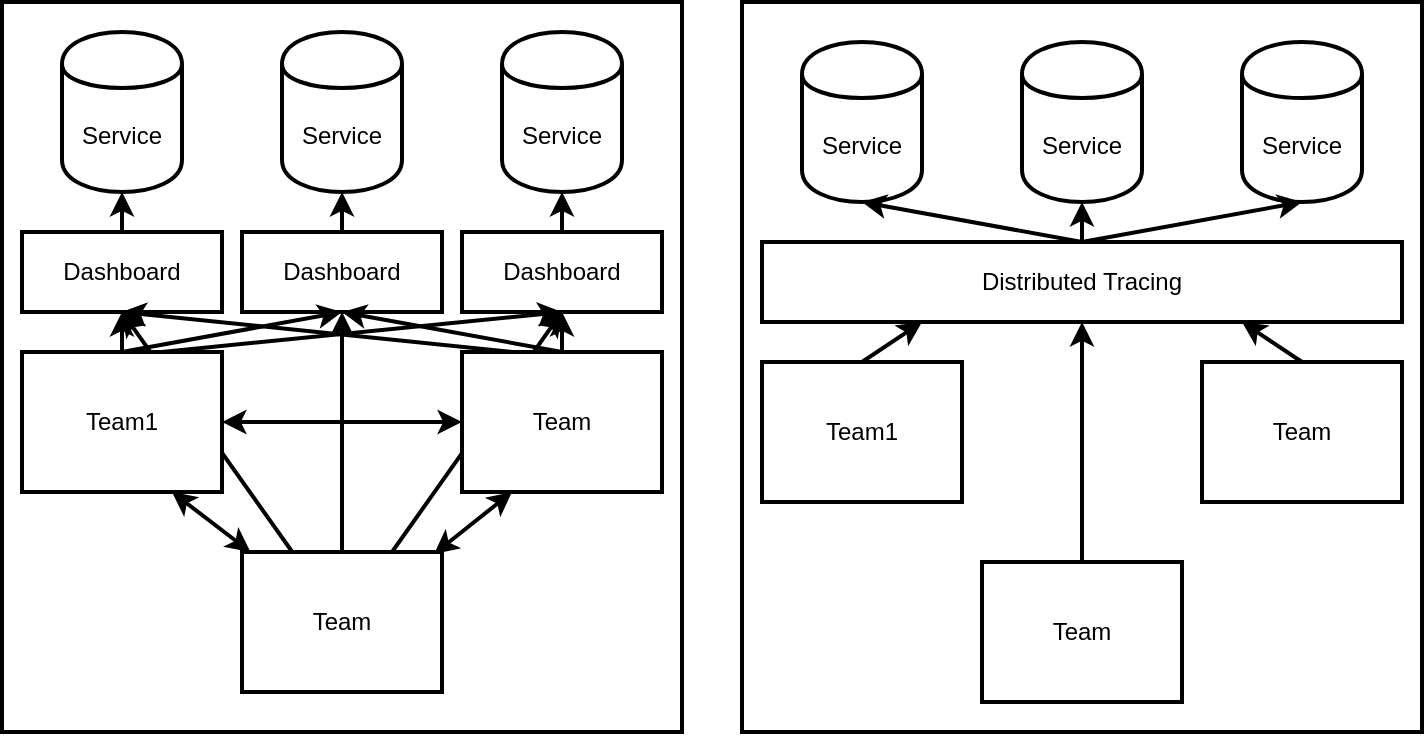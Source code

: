 <mxfile version="10.9.2" type="device"><diagram id="evc3kS7iK5cuC-B_Bo2O" name="Page-1"><mxGraphModel dx="921" dy="694" grid="1" gridSize="10" guides="1" tooltips="1" connect="1" arrows="1" fold="1" page="1" pageScale="1" pageWidth="850" pageHeight="1100" math="0" shadow="0"><root><mxCell id="0"/><mxCell id="1" parent="0"/><mxCell id="wb1BPbZRn9SQ5N-4fJ_Z-46" value="" style="rounded=0;whiteSpace=wrap;html=1;strokeWidth=2;" vertex="1" parent="1"><mxGeometry x="420" y="125" width="340" height="365" as="geometry"/></mxCell><mxCell id="wb1BPbZRn9SQ5N-4fJ_Z-45" value="" style="rounded=0;whiteSpace=wrap;html=1;strokeWidth=2;" vertex="1" parent="1"><mxGeometry x="50" y="125" width="340" height="365" as="geometry"/></mxCell><mxCell id="wb1BPbZRn9SQ5N-4fJ_Z-1" value="Service" style="shape=cylinder;whiteSpace=wrap;html=1;boundedLbl=1;backgroundOutline=1;strokeWidth=2;" vertex="1" parent="1"><mxGeometry x="80" y="140" width="60" height="80" as="geometry"/></mxCell><mxCell id="wb1BPbZRn9SQ5N-4fJ_Z-2" value="Service" style="shape=cylinder;whiteSpace=wrap;html=1;boundedLbl=1;backgroundOutline=1;strokeWidth=2;" vertex="1" parent="1"><mxGeometry x="190" y="140" width="60" height="80" as="geometry"/></mxCell><mxCell id="wb1BPbZRn9SQ5N-4fJ_Z-3" value="Dashboard" style="rounded=0;whiteSpace=wrap;html=1;strokeWidth=2;" vertex="1" parent="1"><mxGeometry x="60" y="240" width="100" height="40" as="geometry"/></mxCell><mxCell id="wb1BPbZRn9SQ5N-4fJ_Z-4" value="Dashboard" style="rounded=0;whiteSpace=wrap;html=1;strokeWidth=2;" vertex="1" parent="1"><mxGeometry x="170" y="240" width="100" height="40" as="geometry"/></mxCell><mxCell id="wb1BPbZRn9SQ5N-4fJ_Z-5" value="Service" style="shape=cylinder;whiteSpace=wrap;html=1;boundedLbl=1;backgroundOutline=1;strokeWidth=2;" vertex="1" parent="1"><mxGeometry x="300" y="140" width="60" height="80" as="geometry"/></mxCell><mxCell id="wb1BPbZRn9SQ5N-4fJ_Z-6" value="Dashboard" style="rounded=0;whiteSpace=wrap;html=1;strokeWidth=2;" vertex="1" parent="1"><mxGeometry x="280" y="240" width="100" height="40" as="geometry"/></mxCell><mxCell id="wb1BPbZRn9SQ5N-4fJ_Z-7" value="" style="endArrow=classic;html=1;entryX=0.5;entryY=1;entryDx=0;entryDy=0;exitX=0.5;exitY=0;exitDx=0;exitDy=0;strokeWidth=2;" edge="1" parent="1" source="wb1BPbZRn9SQ5N-4fJ_Z-3" target="wb1BPbZRn9SQ5N-4fJ_Z-1"><mxGeometry width="50" height="50" relative="1" as="geometry"><mxPoint x="60" y="350" as="sourcePoint"/><mxPoint x="110" y="300" as="targetPoint"/></mxGeometry></mxCell><mxCell id="wb1BPbZRn9SQ5N-4fJ_Z-8" value="" style="endArrow=classic;html=1;entryX=0.5;entryY=1;entryDx=0;entryDy=0;exitX=0.5;exitY=0;exitDx=0;exitDy=0;strokeWidth=2;" edge="1" parent="1" source="wb1BPbZRn9SQ5N-4fJ_Z-6" target="wb1BPbZRn9SQ5N-4fJ_Z-5"><mxGeometry width="50" height="50" relative="1" as="geometry"><mxPoint x="60" y="350" as="sourcePoint"/><mxPoint x="110" y="300" as="targetPoint"/></mxGeometry></mxCell><mxCell id="wb1BPbZRn9SQ5N-4fJ_Z-9" value="" style="endArrow=classic;html=1;entryX=0.5;entryY=1;entryDx=0;entryDy=0;exitX=0.5;exitY=0;exitDx=0;exitDy=0;strokeWidth=2;" edge="1" parent="1" source="wb1BPbZRn9SQ5N-4fJ_Z-4" target="wb1BPbZRn9SQ5N-4fJ_Z-2"><mxGeometry width="50" height="50" relative="1" as="geometry"><mxPoint x="50" y="430" as="sourcePoint"/><mxPoint x="100" y="380" as="targetPoint"/></mxGeometry></mxCell><mxCell id="wb1BPbZRn9SQ5N-4fJ_Z-13" value="Team" style="rounded=0;whiteSpace=wrap;html=1;strokeWidth=2;" vertex="1" parent="1"><mxGeometry x="170" y="400" width="100" height="70" as="geometry"/></mxCell><mxCell id="wb1BPbZRn9SQ5N-4fJ_Z-18" value="" style="endArrow=classic;startArrow=classic;html=1;entryX=0;entryY=0.5;entryDx=0;entryDy=0;exitX=1;exitY=0.5;exitDx=0;exitDy=0;strokeWidth=2;" edge="1" parent="1" source="wb1BPbZRn9SQ5N-4fJ_Z-12" target="wb1BPbZRn9SQ5N-4fJ_Z-14"><mxGeometry width="50" height="50" relative="1" as="geometry"><mxPoint x="60" y="540" as="sourcePoint"/><mxPoint x="110" y="490" as="targetPoint"/></mxGeometry></mxCell><mxCell id="wb1BPbZRn9SQ5N-4fJ_Z-19" value="" style="endArrow=classic;startArrow=classic;html=1;exitX=0.75;exitY=1;exitDx=0;exitDy=0;strokeWidth=2;" edge="1" parent="1" source="wb1BPbZRn9SQ5N-4fJ_Z-12" target="wb1BPbZRn9SQ5N-4fJ_Z-13"><mxGeometry width="50" height="50" relative="1" as="geometry"><mxPoint x="170" y="345" as="sourcePoint"/><mxPoint x="290" y="345" as="targetPoint"/></mxGeometry></mxCell><mxCell id="wb1BPbZRn9SQ5N-4fJ_Z-20" value="" style="endArrow=classic;startArrow=classic;html=1;exitX=0.25;exitY=1;exitDx=0;exitDy=0;strokeWidth=2;" edge="1" parent="1" source="wb1BPbZRn9SQ5N-4fJ_Z-14"><mxGeometry width="50" height="50" relative="1" as="geometry"><mxPoint x="145" y="380" as="sourcePoint"/><mxPoint x="266" y="401" as="targetPoint"/></mxGeometry></mxCell><mxCell id="wb1BPbZRn9SQ5N-4fJ_Z-21" value="Service" style="shape=cylinder;whiteSpace=wrap;html=1;boundedLbl=1;backgroundOutline=1;strokeWidth=2;" vertex="1" parent="1"><mxGeometry x="450" y="145" width="60" height="80" as="geometry"/></mxCell><mxCell id="wb1BPbZRn9SQ5N-4fJ_Z-22" value="Service" style="shape=cylinder;whiteSpace=wrap;html=1;boundedLbl=1;backgroundOutline=1;strokeWidth=2;" vertex="1" parent="1"><mxGeometry x="560" y="145" width="60" height="80" as="geometry"/></mxCell><mxCell id="wb1BPbZRn9SQ5N-4fJ_Z-23" value="Distributed Tracing" style="rounded=0;whiteSpace=wrap;html=1;strokeWidth=2;" vertex="1" parent="1"><mxGeometry x="430" y="245" width="320" height="40" as="geometry"/></mxCell><mxCell id="wb1BPbZRn9SQ5N-4fJ_Z-25" value="Service" style="shape=cylinder;whiteSpace=wrap;html=1;boundedLbl=1;backgroundOutline=1;strokeWidth=2;" vertex="1" parent="1"><mxGeometry x="670" y="145" width="60" height="80" as="geometry"/></mxCell><mxCell id="wb1BPbZRn9SQ5N-4fJ_Z-27" value="" style="endArrow=classic;html=1;entryX=0.5;entryY=1;entryDx=0;entryDy=0;exitX=0.5;exitY=0;exitDx=0;exitDy=0;strokeWidth=2;" edge="1" parent="1" source="wb1BPbZRn9SQ5N-4fJ_Z-23" target="wb1BPbZRn9SQ5N-4fJ_Z-21"><mxGeometry width="50" height="50" relative="1" as="geometry"><mxPoint x="430" y="355" as="sourcePoint"/><mxPoint x="480" y="305" as="targetPoint"/></mxGeometry></mxCell><mxCell id="wb1BPbZRn9SQ5N-4fJ_Z-28" value="" style="endArrow=classic;html=1;entryX=0.5;entryY=1;entryDx=0;entryDy=0;exitX=0.5;exitY=0;exitDx=0;exitDy=0;strokeWidth=2;" edge="1" parent="1" source="wb1BPbZRn9SQ5N-4fJ_Z-23" target="wb1BPbZRn9SQ5N-4fJ_Z-25"><mxGeometry width="50" height="50" relative="1" as="geometry"><mxPoint x="700" y="245" as="sourcePoint"/><mxPoint x="480" y="305" as="targetPoint"/></mxGeometry></mxCell><mxCell id="wb1BPbZRn9SQ5N-4fJ_Z-29" value="" style="endArrow=classic;html=1;entryX=0.5;entryY=1;entryDx=0;entryDy=0;exitX=0.5;exitY=0;exitDx=0;exitDy=0;strokeWidth=2;" edge="1" parent="1" target="wb1BPbZRn9SQ5N-4fJ_Z-22"><mxGeometry width="50" height="50" relative="1" as="geometry"><mxPoint x="590" y="245" as="sourcePoint"/><mxPoint x="470" y="385" as="targetPoint"/></mxGeometry></mxCell><mxCell id="wb1BPbZRn9SQ5N-4fJ_Z-30" value="Team1" style="rounded=0;whiteSpace=wrap;html=1;strokeWidth=2;" vertex="1" parent="1"><mxGeometry x="430" y="305" width="100" height="70" as="geometry"/></mxCell><mxCell id="wb1BPbZRn9SQ5N-4fJ_Z-31" value="Team" style="rounded=0;whiteSpace=wrap;html=1;strokeWidth=2;" vertex="1" parent="1"><mxGeometry x="540" y="405" width="100" height="70" as="geometry"/></mxCell><mxCell id="wb1BPbZRn9SQ5N-4fJ_Z-32" value="Team" style="rounded=0;whiteSpace=wrap;html=1;strokeWidth=2;" vertex="1" parent="1"><mxGeometry x="650" y="305" width="100" height="70" as="geometry"/></mxCell><mxCell id="wb1BPbZRn9SQ5N-4fJ_Z-36" value="" style="endArrow=classic;html=1;entryX=0.5;entryY=1;entryDx=0;entryDy=0;strokeWidth=2;" edge="1" parent="1" target="wb1BPbZRn9SQ5N-4fJ_Z-6"><mxGeometry width="50" height="50" relative="1" as="geometry"><mxPoint x="130" y="300" as="sourcePoint"/><mxPoint x="110" y="500" as="targetPoint"/></mxGeometry></mxCell><mxCell id="wb1BPbZRn9SQ5N-4fJ_Z-37" value="" style="endArrow=classic;html=1;entryX=0.5;entryY=1;entryDx=0;entryDy=0;exitX=0.5;exitY=0;exitDx=0;exitDy=0;strokeWidth=2;" edge="1" parent="1" source="wb1BPbZRn9SQ5N-4fJ_Z-12" target="wb1BPbZRn9SQ5N-4fJ_Z-4"><mxGeometry width="50" height="50" relative="1" as="geometry"><mxPoint x="60" y="550" as="sourcePoint"/><mxPoint x="110" y="500" as="targetPoint"/></mxGeometry></mxCell><mxCell id="wb1BPbZRn9SQ5N-4fJ_Z-38" value="" style="endArrow=classic;html=1;entryX=0.5;entryY=1;entryDx=0;entryDy=0;exitX=0.5;exitY=0;exitDx=0;exitDy=0;strokeWidth=2;" edge="1" parent="1" source="wb1BPbZRn9SQ5N-4fJ_Z-12" target="wb1BPbZRn9SQ5N-4fJ_Z-3"><mxGeometry width="50" height="50" relative="1" as="geometry"><mxPoint x="120" y="310" as="sourcePoint"/><mxPoint x="230" y="290" as="targetPoint"/></mxGeometry></mxCell><mxCell id="wb1BPbZRn9SQ5N-4fJ_Z-39" value="" style="endArrow=classic;html=1;entryX=0.5;entryY=1;entryDx=0;entryDy=0;strokeWidth=2;" edge="1" parent="1" source="wb1BPbZRn9SQ5N-4fJ_Z-13" target="wb1BPbZRn9SQ5N-4fJ_Z-3"><mxGeometry width="50" height="50" relative="1" as="geometry"><mxPoint x="60" y="550" as="sourcePoint"/><mxPoint x="110" y="500" as="targetPoint"/></mxGeometry></mxCell><mxCell id="wb1BPbZRn9SQ5N-4fJ_Z-12" value="Team1" style="rounded=0;whiteSpace=wrap;html=1;strokeWidth=2;" vertex="1" parent="1"><mxGeometry x="60" y="300" width="100" height="70" as="geometry"/></mxCell><mxCell id="wb1BPbZRn9SQ5N-4fJ_Z-40" value="" style="endArrow=classic;html=1;entryX=0.5;entryY=1;entryDx=0;entryDy=0;exitX=0.5;exitY=0;exitDx=0;exitDy=0;strokeWidth=2;" edge="1" parent="1" source="wb1BPbZRn9SQ5N-4fJ_Z-13" target="wb1BPbZRn9SQ5N-4fJ_Z-4"><mxGeometry width="50" height="50" relative="1" as="geometry"><mxPoint x="60" y="550" as="sourcePoint"/><mxPoint x="110" y="500" as="targetPoint"/></mxGeometry></mxCell><mxCell id="wb1BPbZRn9SQ5N-4fJ_Z-41" value="" style="endArrow=classic;html=1;entryX=0.5;entryY=1;entryDx=0;entryDy=0;exitX=0.75;exitY=0;exitDx=0;exitDy=0;strokeWidth=2;" edge="1" parent="1" source="wb1BPbZRn9SQ5N-4fJ_Z-13" target="wb1BPbZRn9SQ5N-4fJ_Z-6"><mxGeometry width="50" height="50" relative="1" as="geometry"><mxPoint x="230" y="410" as="sourcePoint"/><mxPoint x="230" y="290" as="targetPoint"/></mxGeometry></mxCell><mxCell id="wb1BPbZRn9SQ5N-4fJ_Z-14" value="Team" style="rounded=0;whiteSpace=wrap;html=1;strokeWidth=2;" vertex="1" parent="1"><mxGeometry x="280" y="300" width="100" height="70" as="geometry"/></mxCell><mxCell id="wb1BPbZRn9SQ5N-4fJ_Z-42" value="" style="endArrow=classic;html=1;entryX=0.5;entryY=1;entryDx=0;entryDy=0;exitX=0.25;exitY=0;exitDx=0;exitDy=0;strokeWidth=2;" edge="1" parent="1" source="wb1BPbZRn9SQ5N-4fJ_Z-14" target="wb1BPbZRn9SQ5N-4fJ_Z-3"><mxGeometry width="50" height="50" relative="1" as="geometry"><mxPoint x="60" y="550" as="sourcePoint"/><mxPoint x="110" y="500" as="targetPoint"/></mxGeometry></mxCell><mxCell id="wb1BPbZRn9SQ5N-4fJ_Z-43" value="" style="endArrow=classic;html=1;entryX=0.5;entryY=1;entryDx=0;entryDy=0;exitX=0.5;exitY=0;exitDx=0;exitDy=0;strokeWidth=2;" edge="1" parent="1" source="wb1BPbZRn9SQ5N-4fJ_Z-14" target="wb1BPbZRn9SQ5N-4fJ_Z-4"><mxGeometry width="50" height="50" relative="1" as="geometry"><mxPoint x="315" y="310" as="sourcePoint"/><mxPoint x="120" y="290" as="targetPoint"/></mxGeometry></mxCell><mxCell id="wb1BPbZRn9SQ5N-4fJ_Z-44" value="" style="endArrow=classic;html=1;entryX=0.5;entryY=1;entryDx=0;entryDy=0;exitX=0.5;exitY=0;exitDx=0;exitDy=0;strokeWidth=2;" edge="1" parent="1" source="wb1BPbZRn9SQ5N-4fJ_Z-14" target="wb1BPbZRn9SQ5N-4fJ_Z-6"><mxGeometry width="50" height="50" relative="1" as="geometry"><mxPoint x="60" y="550" as="sourcePoint"/><mxPoint x="110" y="500" as="targetPoint"/></mxGeometry></mxCell><mxCell id="wb1BPbZRn9SQ5N-4fJ_Z-47" value="" style="endArrow=classic;html=1;entryX=0.25;entryY=1;entryDx=0;entryDy=0;exitX=0.5;exitY=0;exitDx=0;exitDy=0;strokeWidth=2;" edge="1" parent="1" source="wb1BPbZRn9SQ5N-4fJ_Z-30" target="wb1BPbZRn9SQ5N-4fJ_Z-23"><mxGeometry width="50" height="50" relative="1" as="geometry"><mxPoint x="50" y="560" as="sourcePoint"/><mxPoint x="100" y="510" as="targetPoint"/></mxGeometry></mxCell><mxCell id="wb1BPbZRn9SQ5N-4fJ_Z-48" value="" style="endArrow=classic;html=1;entryX=0.5;entryY=1;entryDx=0;entryDy=0;exitX=0.5;exitY=0;exitDx=0;exitDy=0;strokeWidth=2;" edge="1" parent="1" source="wb1BPbZRn9SQ5N-4fJ_Z-31" target="wb1BPbZRn9SQ5N-4fJ_Z-23"><mxGeometry width="50" height="50" relative="1" as="geometry"><mxPoint x="50" y="560" as="sourcePoint"/><mxPoint x="100" y="510" as="targetPoint"/></mxGeometry></mxCell><mxCell id="wb1BPbZRn9SQ5N-4fJ_Z-49" value="" style="endArrow=classic;html=1;entryX=0.75;entryY=1;entryDx=0;entryDy=0;exitX=0.5;exitY=0;exitDx=0;exitDy=0;strokeWidth=2;" edge="1" parent="1" source="wb1BPbZRn9SQ5N-4fJ_Z-32" target="wb1BPbZRn9SQ5N-4fJ_Z-23"><mxGeometry width="50" height="50" relative="1" as="geometry"><mxPoint x="600" y="415" as="sourcePoint"/><mxPoint x="600" y="295" as="targetPoint"/></mxGeometry></mxCell></root></mxGraphModel></diagram></mxfile>